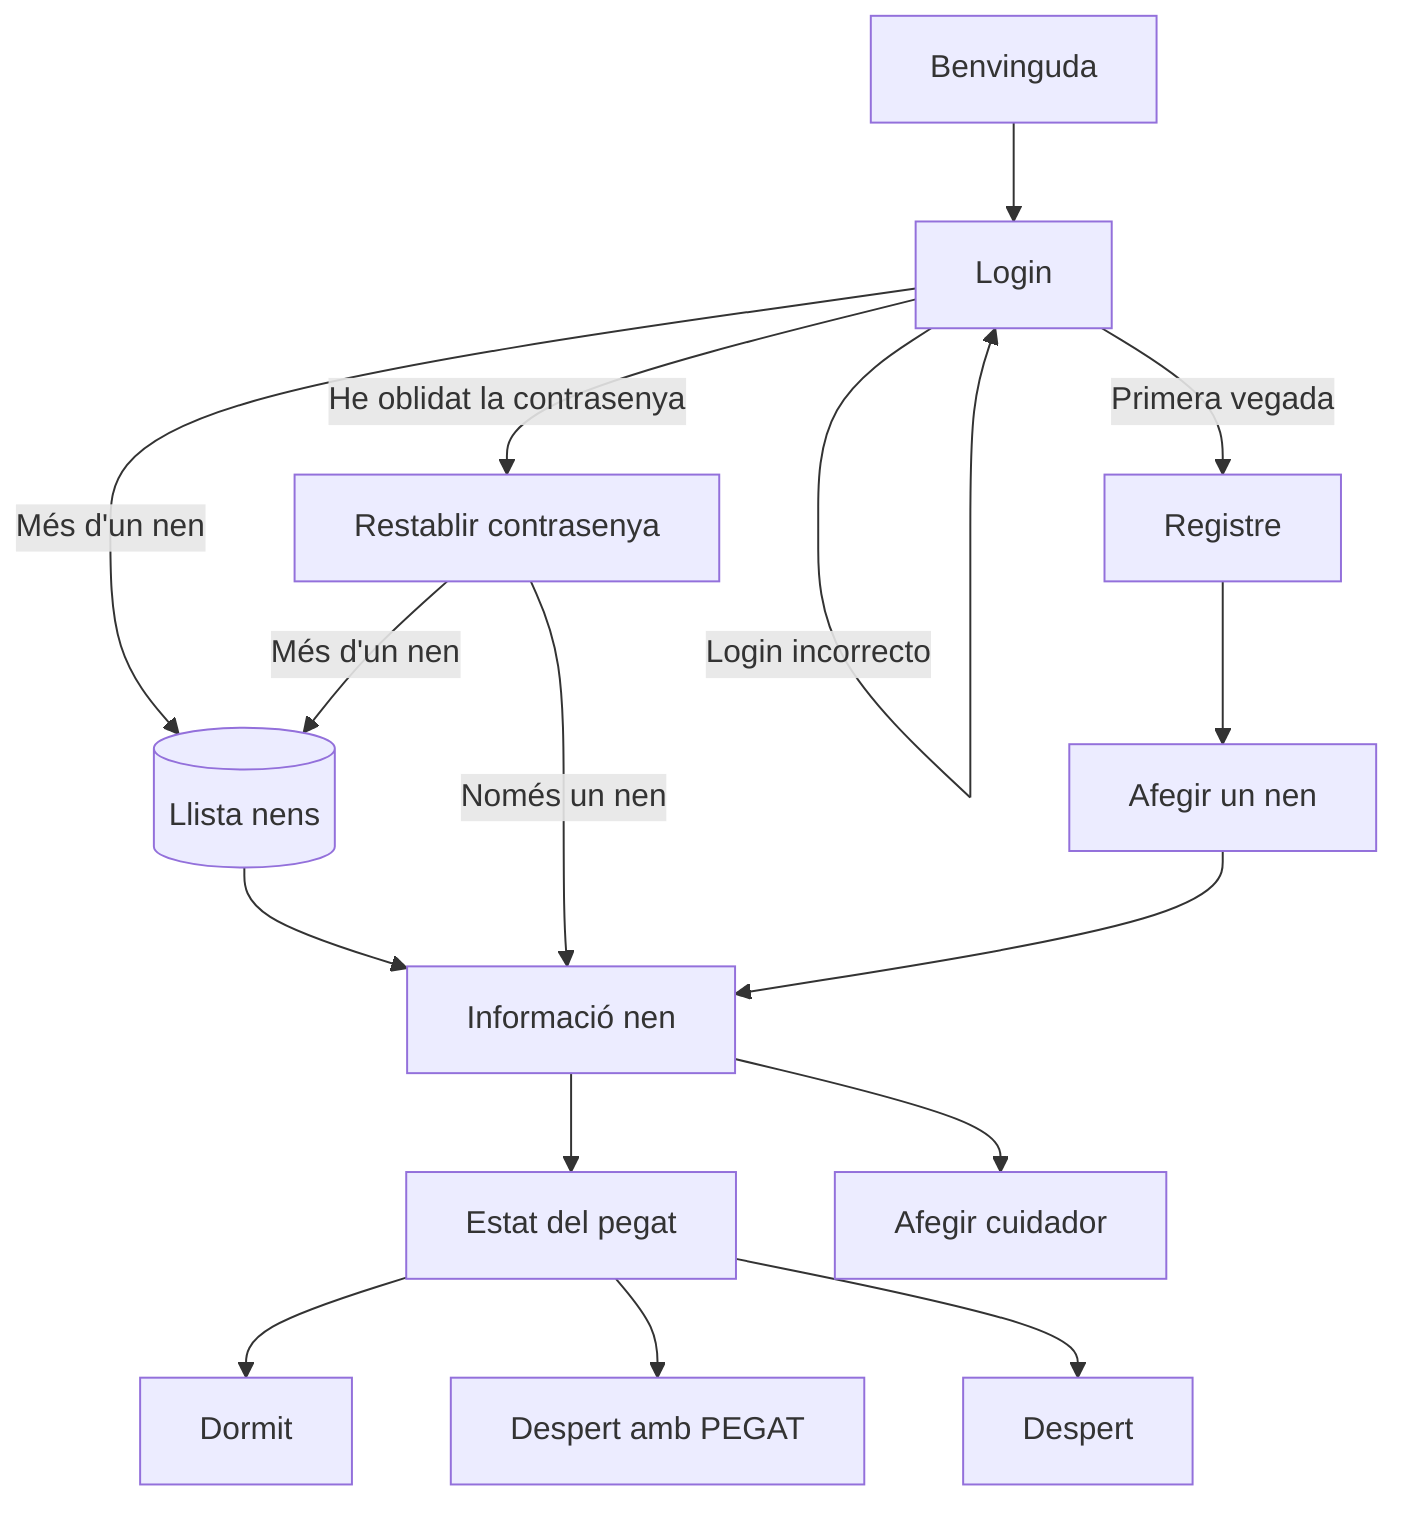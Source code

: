 flowchart TD
    A[Benvinguda] --> B[Login]
    %% Comentarios explicativos para Login %%
    %% || Pantalla: Login ||  
    %% || Inputs: Usuari (email o username) i Contrasenya ||
    %% || Botó: "Iniciar sessió", "Registrar-se", "He oblidat la contrasenya" ||
    
    B-->|Login incorrecto| B
    B -->|Més d'un nen| D[(Llista nens)] 
    %% || Pantalla: Llista nens ||
    %% || Mostra els nens assignats al cuidador ||
    %% || Opcions: Seleccionar nen || Botó: "Afegir un nen nou" ||

    D --> E[Informació nen]
    %% || Pantalla: Informació nen ||
    %% || Mostra nom nen, edat, tractament ||
    %% || Opcions: Editar informació|| Botó: "Tornar" ||
    %% || Mostrar historic del nen amb el pegat ||


    B -->|Primera vegada| F[Registre]
    %% || Pantalla: Registre ||
    %% || Formulari amb camps: Nom, Usuari, Email, Contrasenya ||
    %% || Botó: "Registrar-se" ||

    F --> G[Afegir un nen]
    %% || Pantalla: Afegir un nen ||
    %% || Formulari amb camps: Nom del nen, Edat, tractament (hores o percentatge) ||
    %% || Botó: "Afegir" ||

    B -->|He oblidat la contrasenya| H[Restablir contrasenya]
    %% || Pantalla: Restablir contrasenya ||
    %% || Formulari amb camp: Email, nova contrasenya ||
    %% || Botó: "Enviar enllaç de restabliment" ||
    
    H -->|Només un nen| E
    H -->|Més d'un nen| D
    G --> E
    E-->I[Estat del pegat]
    %% ||Pantalla: Desplejable per indicar estat||
    %% ||Botó: guardar estat||
    E-->J[Afegir cuidador]
    I-->K[Dormit]
    I-->L[Despert amb PEGAT]
    I-->M[Despert]